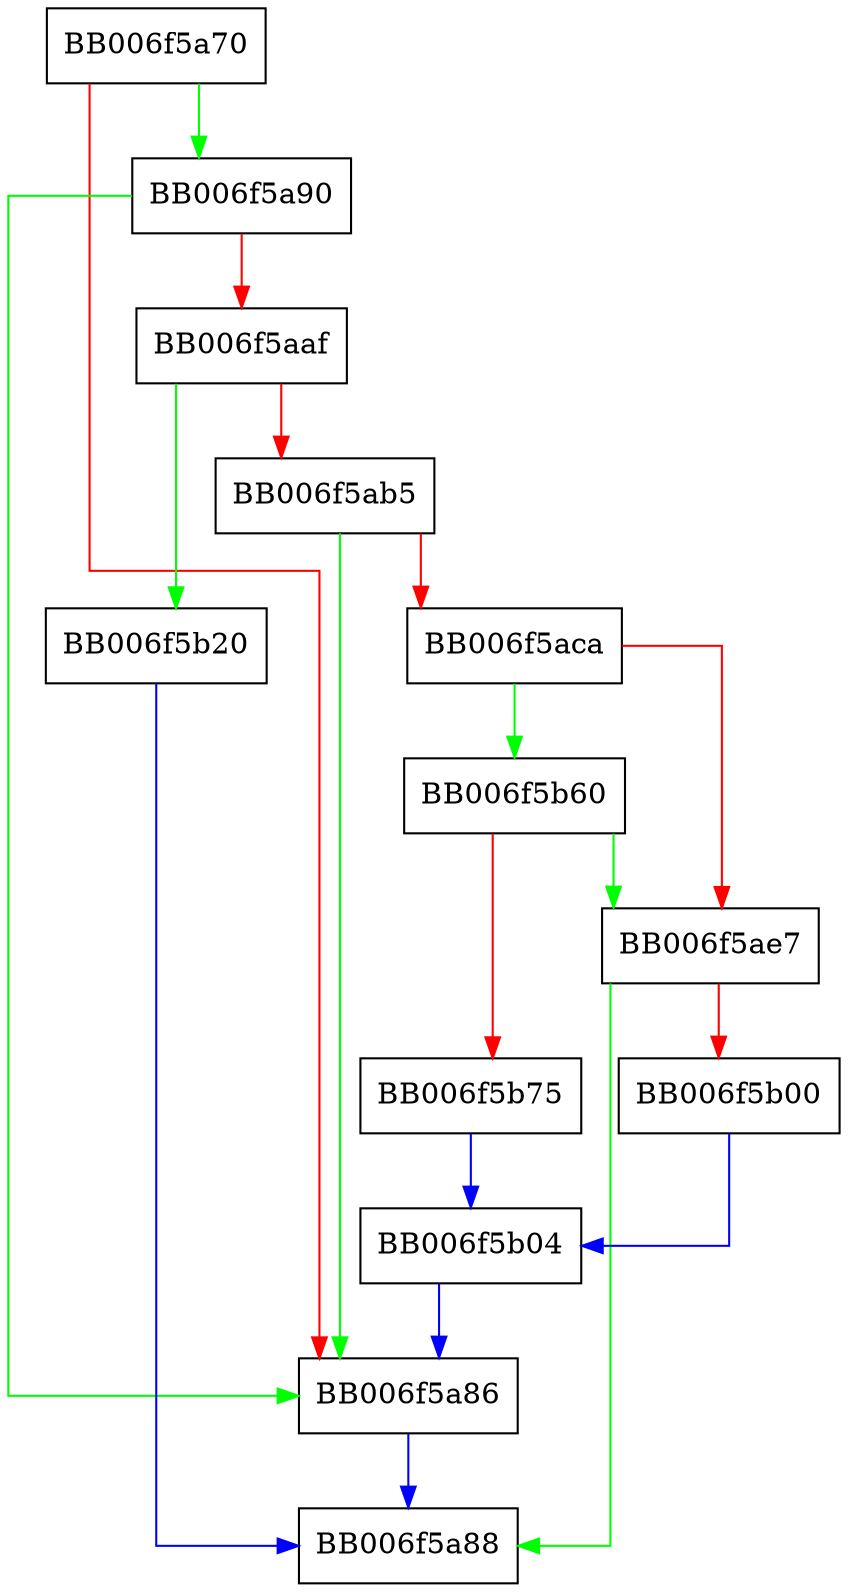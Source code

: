 digraph rsa_sha3_224_sign_message_init {
  node [shape="box"];
  graph [splines=ortho];
  BB006f5a70 -> BB006f5a90 [color="green"];
  BB006f5a70 -> BB006f5a86 [color="red"];
  BB006f5a86 -> BB006f5a88 [color="blue"];
  BB006f5a90 -> BB006f5a86 [color="green"];
  BB006f5a90 -> BB006f5aaf [color="red"];
  BB006f5aaf -> BB006f5b20 [color="green"];
  BB006f5aaf -> BB006f5ab5 [color="red"];
  BB006f5ab5 -> BB006f5a86 [color="green"];
  BB006f5ab5 -> BB006f5aca [color="red"];
  BB006f5aca -> BB006f5b60 [color="green"];
  BB006f5aca -> BB006f5ae7 [color="red"];
  BB006f5ae7 -> BB006f5a88 [color="green"];
  BB006f5ae7 -> BB006f5b00 [color="red"];
  BB006f5b00 -> BB006f5b04 [color="blue"];
  BB006f5b04 -> BB006f5a86 [color="blue"];
  BB006f5b20 -> BB006f5a88 [color="blue"];
  BB006f5b60 -> BB006f5ae7 [color="green"];
  BB006f5b60 -> BB006f5b75 [color="red"];
  BB006f5b75 -> BB006f5b04 [color="blue"];
}